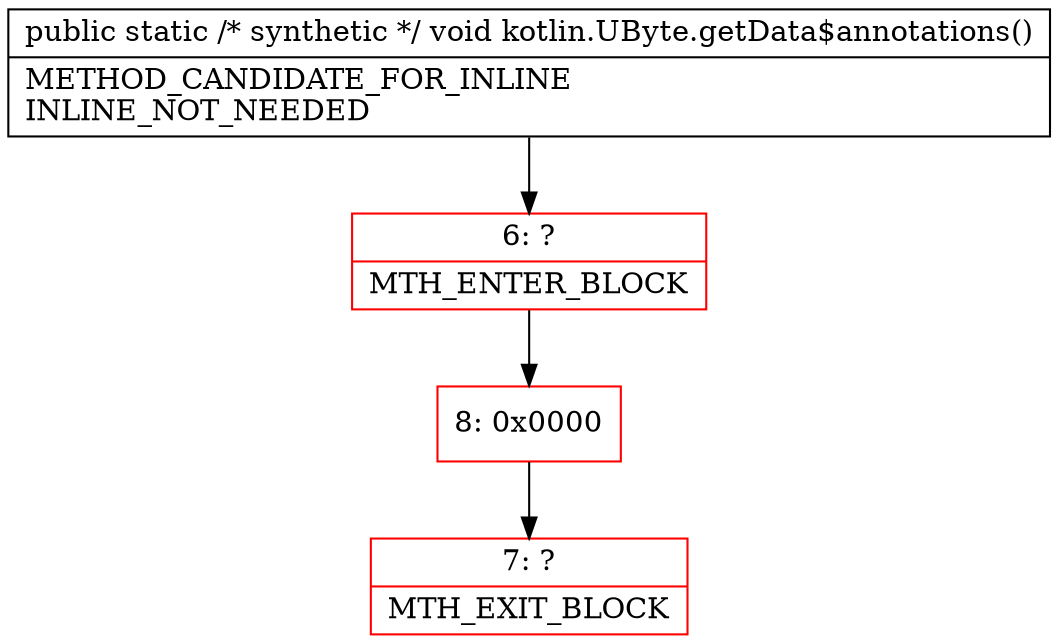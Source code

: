 digraph "CFG forkotlin.UByte.getData$annotations()V" {
subgraph cluster_Region_1061805623 {
label = "R(0)";
node [shape=record,color=blue];
}
Node_6 [shape=record,color=red,label="{6\:\ ?|MTH_ENTER_BLOCK\l}"];
Node_8 [shape=record,color=red,label="{8\:\ 0x0000}"];
Node_7 [shape=record,color=red,label="{7\:\ ?|MTH_EXIT_BLOCK\l}"];
MethodNode[shape=record,label="{public static \/* synthetic *\/ void kotlin.UByte.getData$annotations()  | METHOD_CANDIDATE_FOR_INLINE\lINLINE_NOT_NEEDED\l}"];
MethodNode -> Node_6;Node_6 -> Node_8;
Node_8 -> Node_7;
}

